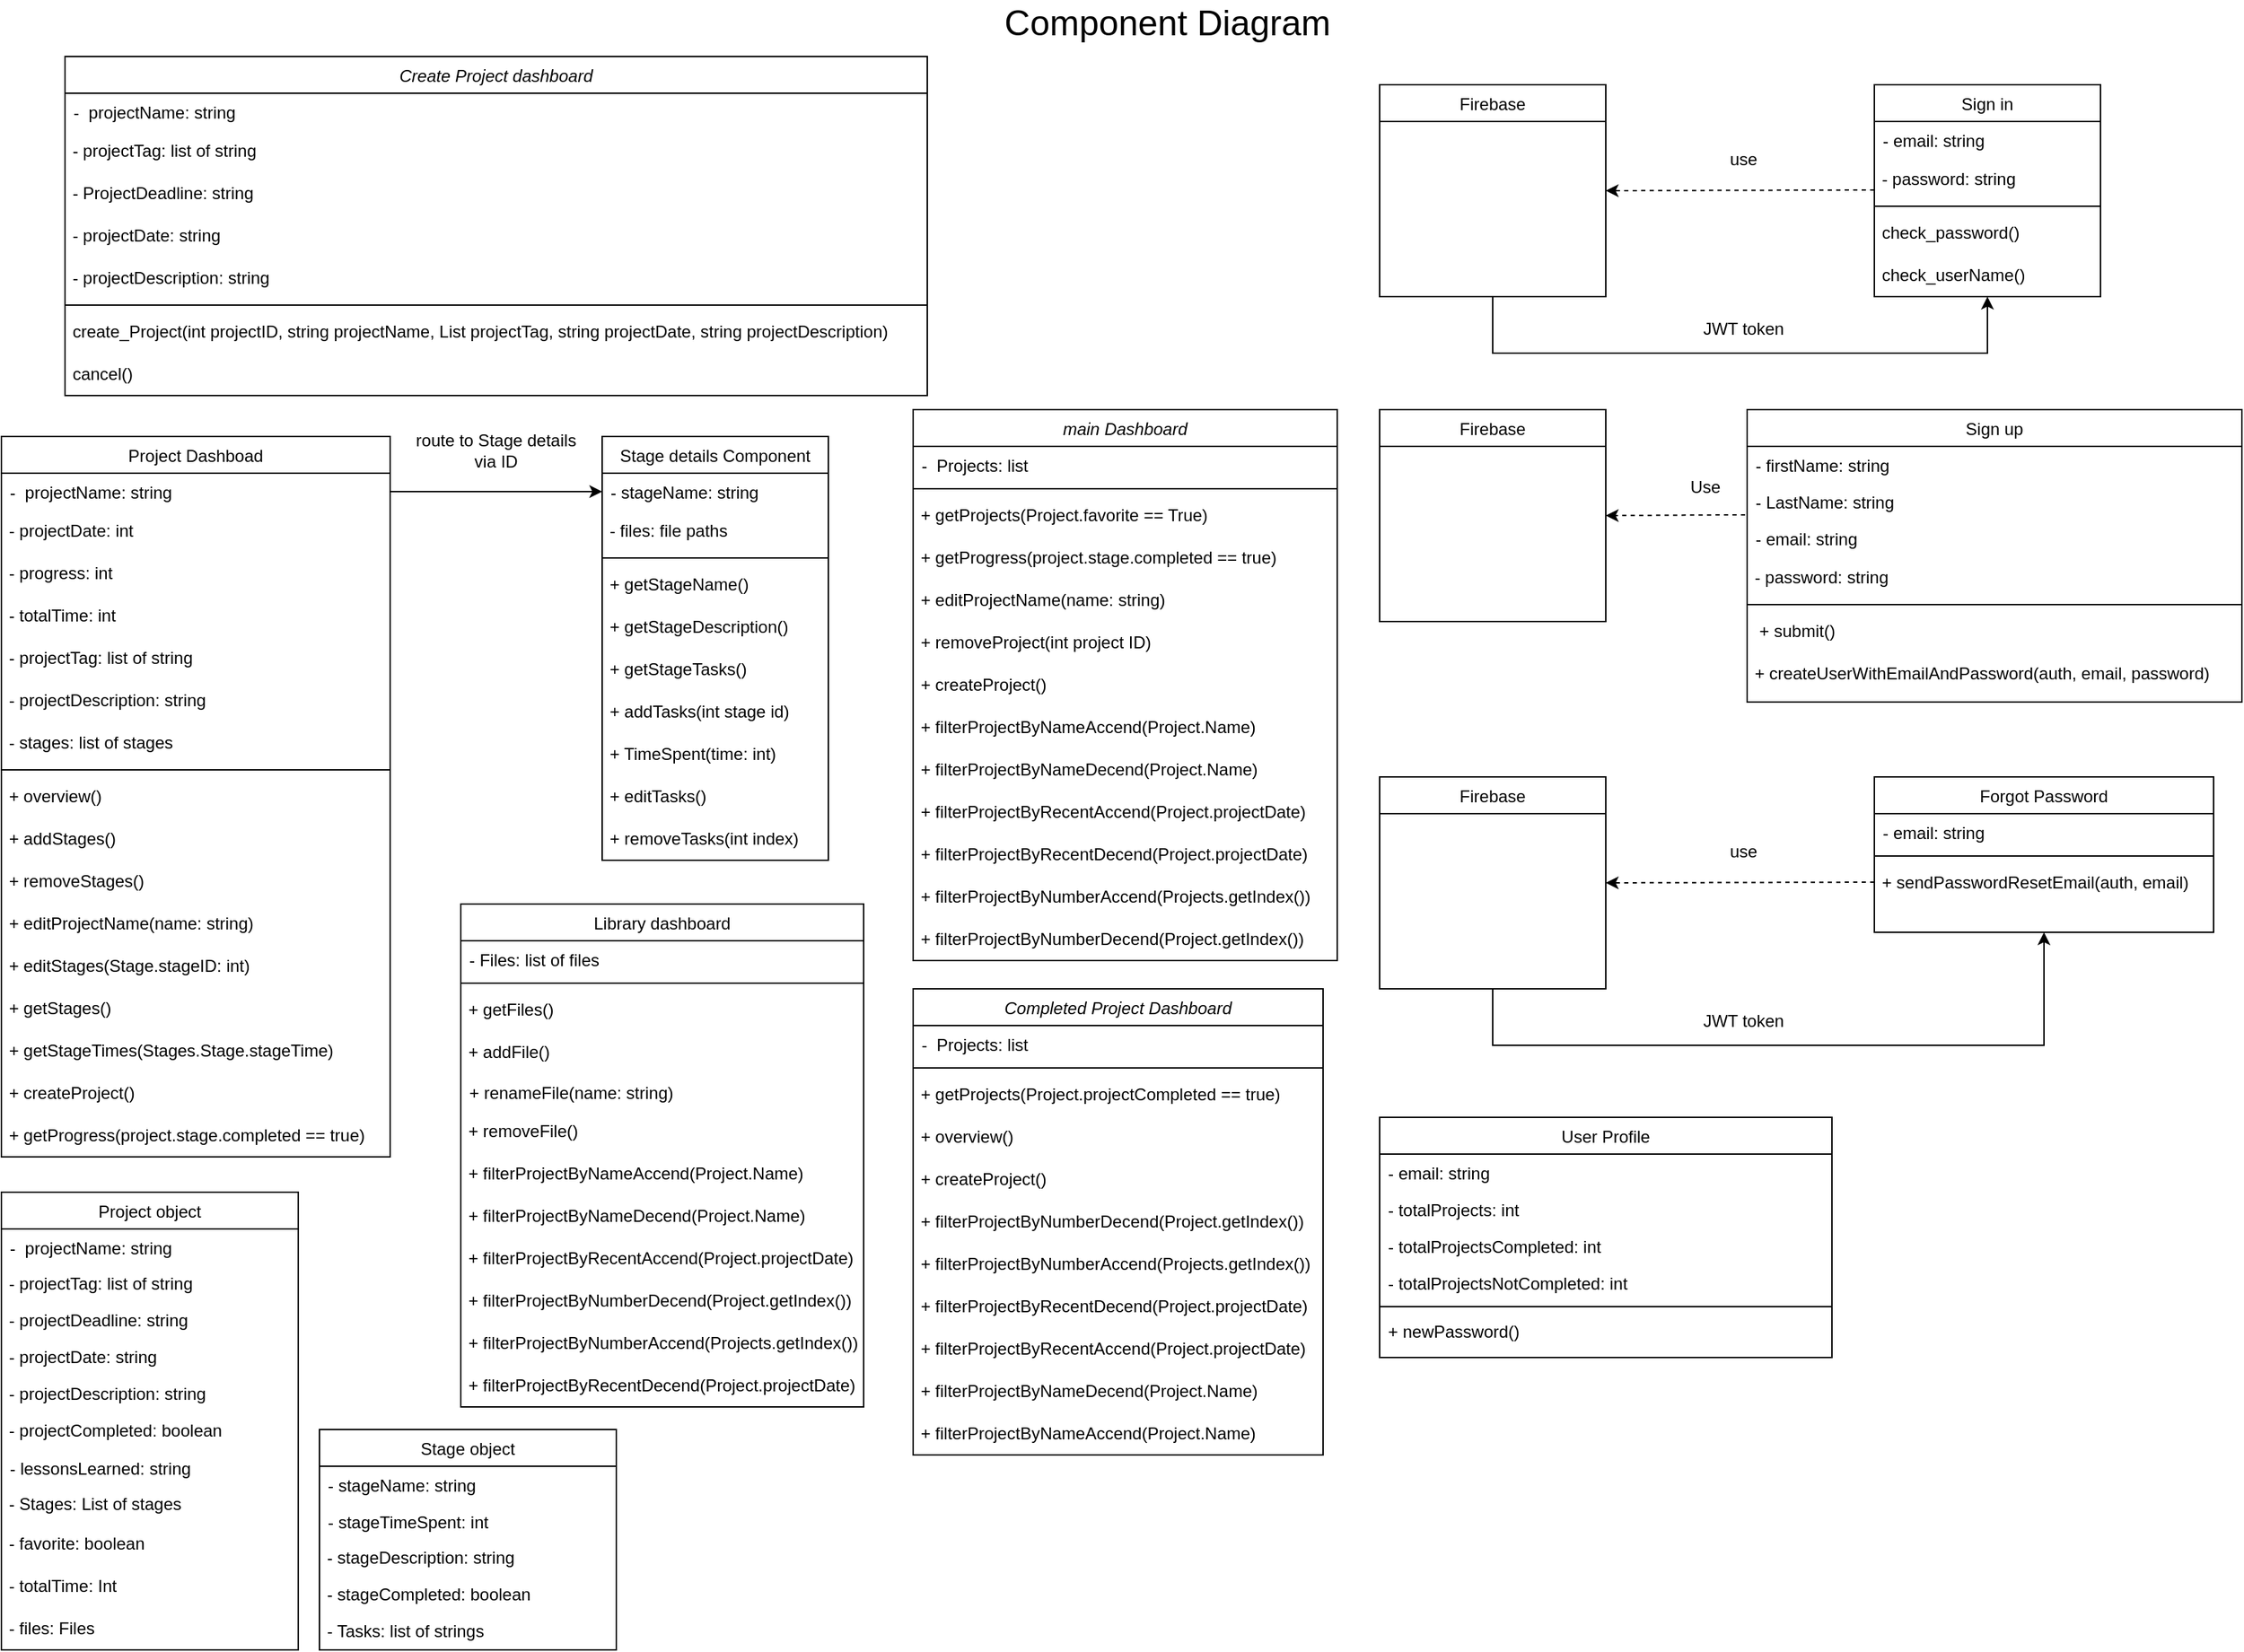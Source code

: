 <mxfile version="23.1.6" type="google">
  <diagram id="C5RBs43oDa-KdzZeNtuy" name="Page-1">
    <mxGraphModel grid="1" page="1" gridSize="10" guides="1" tooltips="1" connect="1" arrows="1" fold="1" pageScale="1" pageWidth="827" pageHeight="1169" math="0" shadow="0">
      <root>
        <mxCell id="WIyWlLk6GJQsqaUBKTNV-0" />
        <mxCell id="WIyWlLk6GJQsqaUBKTNV-1" parent="WIyWlLk6GJQsqaUBKTNV-0" />
        <mxCell id="zkfFHV4jXpPFQw0GAbJ--0" value="main Dashboard " style="swimlane;fontStyle=2;align=center;verticalAlign=top;childLayout=stackLayout;horizontal=1;startSize=26;horizontalStack=0;resizeParent=1;resizeLast=0;collapsible=1;marginBottom=0;rounded=0;shadow=0;strokeWidth=1;" vertex="1" parent="WIyWlLk6GJQsqaUBKTNV-1">
          <mxGeometry x="-1000" y="290" width="300" height="390" as="geometry">
            <mxRectangle x="230" y="140" width="160" height="26" as="alternateBounds" />
          </mxGeometry>
        </mxCell>
        <mxCell id="zkfFHV4jXpPFQw0GAbJ--3" value="-  Projects: list" style="text;align=left;verticalAlign=top;spacingLeft=4;spacingRight=4;overflow=hidden;rotatable=0;points=[[0,0.5],[1,0.5]];portConstraint=eastwest;rounded=0;shadow=0;html=0;" vertex="1" parent="zkfFHV4jXpPFQw0GAbJ--0">
          <mxGeometry y="26" width="300" height="26" as="geometry" />
        </mxCell>
        <mxCell id="zkfFHV4jXpPFQw0GAbJ--4" value="" style="line;html=1;strokeWidth=1;align=left;verticalAlign=middle;spacingTop=-1;spacingLeft=3;spacingRight=3;rotatable=0;labelPosition=right;points=[];portConstraint=eastwest;" vertex="1" parent="zkfFHV4jXpPFQw0GAbJ--0">
          <mxGeometry y="52" width="300" height="8" as="geometry" />
        </mxCell>
        <mxCell id="jSiAcVPpjRtL4z8NfgZH-14" value="&amp;nbsp;+ getProjects(Project.favorite == True)" style="text;html=1;align=left;verticalAlign=middle;whiteSpace=wrap;rounded=0;" vertex="1" parent="zkfFHV4jXpPFQw0GAbJ--0">
          <mxGeometry y="60" width="300" height="30" as="geometry" />
        </mxCell>
        <mxCell id="Yjc1tLg3oZJPtX-NK1be-9" value="&amp;nbsp;+ getProgress(project.stage.completed == true)" style="text;html=1;align=left;verticalAlign=middle;whiteSpace=wrap;rounded=0;" vertex="1" parent="zkfFHV4jXpPFQw0GAbJ--0">
          <mxGeometry y="90" width="300" height="30" as="geometry" />
        </mxCell>
        <mxCell id="Yjc1tLg3oZJPtX-NK1be-11" value="&amp;nbsp;+ editProjectName(name: string)" style="text;html=1;align=left;verticalAlign=middle;whiteSpace=wrap;rounded=0;" vertex="1" parent="zkfFHV4jXpPFQw0GAbJ--0">
          <mxGeometry y="120" width="300" height="30" as="geometry" />
        </mxCell>
        <mxCell id="9e0AxAzKwE3C_x6bAhKF-8" value="&amp;nbsp;+ removeProject(int project ID)" style="text;html=1;align=left;verticalAlign=middle;resizable=0;points=[];autosize=1;strokeColor=none;fillColor=none;" vertex="1" parent="zkfFHV4jXpPFQw0GAbJ--0">
          <mxGeometry y="150" width="300" height="30" as="geometry" />
        </mxCell>
        <mxCell id="9e0AxAzKwE3C_x6bAhKF-7" value="&amp;nbsp;+ createProject()" style="text;html=1;align=left;verticalAlign=middle;resizable=0;points=[];autosize=1;strokeColor=none;fillColor=none;" vertex="1" parent="zkfFHV4jXpPFQw0GAbJ--0">
          <mxGeometry y="180" width="300" height="30" as="geometry" />
        </mxCell>
        <mxCell id="Yjc1tLg3oZJPtX-NK1be-0" value="&amp;nbsp;+ filterProjectByNameAccend(Project.Name)" style="text;html=1;align=left;verticalAlign=middle;resizable=0;points=[];autosize=1;strokeColor=none;fillColor=none;" vertex="1" parent="zkfFHV4jXpPFQw0GAbJ--0">
          <mxGeometry y="210" width="300" height="30" as="geometry" />
        </mxCell>
        <mxCell id="Yjc1tLg3oZJPtX-NK1be-6" value="&amp;nbsp;+ filterProjectByNameDecend(Project.Name)" style="text;html=1;align=left;verticalAlign=middle;resizable=0;points=[];autosize=1;strokeColor=none;fillColor=none;" vertex="1" parent="zkfFHV4jXpPFQw0GAbJ--0">
          <mxGeometry y="240" width="300" height="30" as="geometry" />
        </mxCell>
        <mxCell id="Yjc1tLg3oZJPtX-NK1be-8" value="&amp;nbsp;+ filterProjectByRecentAccend(Project.projectDate)" style="text;html=1;align=left;verticalAlign=middle;resizable=0;points=[];autosize=1;strokeColor=none;fillColor=none;" vertex="1" parent="zkfFHV4jXpPFQw0GAbJ--0">
          <mxGeometry y="270" width="300" height="30" as="geometry" />
        </mxCell>
        <mxCell id="Yjc1tLg3oZJPtX-NK1be-1" value="&amp;nbsp;+ filterProjectByRecentDecend(Project.projectDate)" style="text;html=1;align=left;verticalAlign=middle;resizable=0;points=[];autosize=1;strokeColor=none;fillColor=none;" vertex="1" parent="zkfFHV4jXpPFQw0GAbJ--0">
          <mxGeometry y="300" width="300" height="30" as="geometry" />
        </mxCell>
        <mxCell id="Yjc1tLg3oZJPtX-NK1be-20" value="&amp;nbsp;+ filterProjectByNumberAccend(Projects.getIndex())" style="text;html=1;align=left;verticalAlign=middle;resizable=0;points=[];autosize=1;strokeColor=none;fillColor=none;" vertex="1" parent="zkfFHV4jXpPFQw0GAbJ--0">
          <mxGeometry y="330" width="300" height="30" as="geometry" />
        </mxCell>
        <mxCell id="Yjc1tLg3oZJPtX-NK1be-19" value="&amp;nbsp;+ filterProjectByNumberDecend(Project.getIndex())" style="text;html=1;align=left;verticalAlign=middle;resizable=0;points=[];autosize=1;strokeColor=none;fillColor=none;" vertex="1" parent="zkfFHV4jXpPFQw0GAbJ--0">
          <mxGeometry y="360" width="300" height="30" as="geometry" />
        </mxCell>
        <mxCell id="zkfFHV4jXpPFQw0GAbJ--13" value="Library dashboard" style="swimlane;fontStyle=0;align=center;verticalAlign=top;childLayout=stackLayout;horizontal=1;startSize=26;horizontalStack=0;resizeParent=1;resizeLast=0;collapsible=1;marginBottom=0;rounded=0;shadow=0;strokeWidth=1;" vertex="1" parent="WIyWlLk6GJQsqaUBKTNV-1">
          <mxGeometry x="-1320" y="640" width="285" height="356" as="geometry">
            <mxRectangle x="340" y="380" width="170" height="26" as="alternateBounds" />
          </mxGeometry>
        </mxCell>
        <mxCell id="zkfFHV4jXpPFQw0GAbJ--14" value="- Files: list of files" style="text;align=left;verticalAlign=top;spacingLeft=4;spacingRight=4;overflow=hidden;rotatable=0;points=[[0,0.5],[1,0.5]];portConstraint=eastwest;" vertex="1" parent="zkfFHV4jXpPFQw0GAbJ--13">
          <mxGeometry y="26" width="285" height="26" as="geometry" />
        </mxCell>
        <mxCell id="zkfFHV4jXpPFQw0GAbJ--15" value="" style="line;html=1;strokeWidth=1;align=left;verticalAlign=middle;spacingTop=-1;spacingLeft=3;spacingRight=3;rotatable=0;labelPosition=right;points=[];portConstraint=eastwest;" vertex="1" parent="zkfFHV4jXpPFQw0GAbJ--13">
          <mxGeometry y="52" width="285" height="8" as="geometry" />
        </mxCell>
        <mxCell id="9e0AxAzKwE3C_x6bAhKF-4" value="&amp;nbsp;+ getFiles()" style="text;html=1;align=left;verticalAlign=middle;resizable=0;points=[];autosize=1;strokeColor=none;fillColor=none;" vertex="1" parent="zkfFHV4jXpPFQw0GAbJ--13">
          <mxGeometry y="60" width="285" height="30" as="geometry" />
        </mxCell>
        <mxCell id="9e0AxAzKwE3C_x6bAhKF-5" value="&amp;nbsp;+ addFile()" style="text;html=1;align=left;verticalAlign=middle;resizable=0;points=[];autosize=1;strokeColor=none;fillColor=none;" vertex="1" parent="zkfFHV4jXpPFQw0GAbJ--13">
          <mxGeometry y="90" width="285" height="30" as="geometry" />
        </mxCell>
        <mxCell id="Yjc1tLg3oZJPtX-NK1be-57" value="+ renameFile(name: string) " style="text;align=left;verticalAlign=top;spacingLeft=4;spacingRight=4;overflow=hidden;rotatable=0;points=[[0,0.5],[1,0.5]];portConstraint=eastwest;" vertex="1" parent="zkfFHV4jXpPFQw0GAbJ--13">
          <mxGeometry y="120" width="285" height="26" as="geometry" />
        </mxCell>
        <mxCell id="9e0AxAzKwE3C_x6bAhKF-6" value="&amp;nbsp;+ removeFile()" style="text;html=1;align=left;verticalAlign=middle;resizable=0;points=[];autosize=1;strokeColor=none;fillColor=none;" vertex="1" parent="zkfFHV4jXpPFQw0GAbJ--13">
          <mxGeometry y="146" width="285" height="30" as="geometry" />
        </mxCell>
        <mxCell id="Yjc1tLg3oZJPtX-NK1be-27" value="&amp;nbsp;+ filterProjectByNameAccend(Project.Name)" style="text;html=1;align=left;verticalAlign=middle;resizable=0;points=[];autosize=1;strokeColor=none;fillColor=none;" vertex="1" parent="zkfFHV4jXpPFQw0GAbJ--13">
          <mxGeometry y="176" width="285" height="30" as="geometry" />
        </mxCell>
        <mxCell id="Yjc1tLg3oZJPtX-NK1be-28" value="&amp;nbsp;+ filterProjectByNameDecend(Project.Name)" style="text;html=1;align=left;verticalAlign=middle;resizable=0;points=[];autosize=1;strokeColor=none;fillColor=none;" vertex="1" parent="zkfFHV4jXpPFQw0GAbJ--13">
          <mxGeometry y="206" width="285" height="30" as="geometry" />
        </mxCell>
        <mxCell id="Yjc1tLg3oZJPtX-NK1be-29" value="&amp;nbsp;+ filterProjectByRecentAccend(Project.projectDate)" style="text;html=1;align=left;verticalAlign=middle;resizable=0;points=[];autosize=1;strokeColor=none;fillColor=none;" vertex="1" parent="zkfFHV4jXpPFQw0GAbJ--13">
          <mxGeometry y="236" width="285" height="30" as="geometry" />
        </mxCell>
        <mxCell id="Yjc1tLg3oZJPtX-NK1be-32" value="&amp;nbsp;+ filterProjectByNumberDecend(Project.getIndex())" style="text;html=1;align=left;verticalAlign=middle;resizable=0;points=[];autosize=1;strokeColor=none;fillColor=none;" vertex="1" parent="zkfFHV4jXpPFQw0GAbJ--13">
          <mxGeometry y="266" width="285" height="30" as="geometry" />
        </mxCell>
        <mxCell id="Yjc1tLg3oZJPtX-NK1be-31" value="&amp;nbsp;+ filterProjectByNumberAccend(Projects.getIndex())" style="text;html=1;align=left;verticalAlign=middle;resizable=0;points=[];autosize=1;strokeColor=none;fillColor=none;" vertex="1" parent="zkfFHV4jXpPFQw0GAbJ--13">
          <mxGeometry y="296" width="285" height="30" as="geometry" />
        </mxCell>
        <mxCell id="Yjc1tLg3oZJPtX-NK1be-30" value="&amp;nbsp;+ filterProjectByRecentDecend(Project.projectDate)" style="text;html=1;align=left;verticalAlign=middle;resizable=0;points=[];autosize=1;strokeColor=none;fillColor=none;" vertex="1" parent="zkfFHV4jXpPFQw0GAbJ--13">
          <mxGeometry y="326" width="285" height="30" as="geometry" />
        </mxCell>
        <mxCell id="zkfFHV4jXpPFQw0GAbJ--17" value="Project Dashboad" style="swimlane;fontStyle=0;align=center;verticalAlign=top;childLayout=stackLayout;horizontal=1;startSize=26;horizontalStack=0;resizeParent=1;resizeLast=0;collapsible=1;marginBottom=0;rounded=0;shadow=0;strokeWidth=1;" vertex="1" parent="WIyWlLk6GJQsqaUBKTNV-1">
          <mxGeometry x="-1645" y="309" width="275" height="510" as="geometry">
            <mxRectangle x="550" y="140" width="160" height="26" as="alternateBounds" />
          </mxGeometry>
        </mxCell>
        <mxCell id="Bea5tj7tOfxYovVr_kef-68" value="-  projectName: string" style="text;align=left;verticalAlign=top;spacingLeft=4;spacingRight=4;overflow=hidden;rotatable=0;points=[[0,0.5],[1,0.5]];portConstraint=eastwest;rounded=0;shadow=0;html=0;" vertex="1" parent="zkfFHV4jXpPFQw0GAbJ--17">
          <mxGeometry y="26" width="275" height="26" as="geometry" />
        </mxCell>
        <mxCell id="Yjc1tLg3oZJPtX-NK1be-14" value="&amp;nbsp;- projectDate: int" style="text;html=1;align=left;verticalAlign=middle;whiteSpace=wrap;rounded=0;" vertex="1" parent="zkfFHV4jXpPFQw0GAbJ--17">
          <mxGeometry y="52" width="275" height="30" as="geometry" />
        </mxCell>
        <mxCell id="Bea5tj7tOfxYovVr_kef-72" value="&lt;div align=&quot;left&quot;&gt;&amp;nbsp;- progress: int&lt;br&gt;&lt;/div&gt;" style="text;html=1;align=left;verticalAlign=middle;whiteSpace=wrap;rounded=0;" vertex="1" parent="zkfFHV4jXpPFQw0GAbJ--17">
          <mxGeometry y="82" width="275" height="30" as="geometry" />
        </mxCell>
        <mxCell id="Bea5tj7tOfxYovVr_kef-70" value="&lt;div align=&quot;left&quot;&gt;&amp;nbsp;- totalTime: int&lt;br&gt;&lt;/div&gt;" style="text;html=1;align=left;verticalAlign=middle;whiteSpace=wrap;rounded=0;" vertex="1" parent="zkfFHV4jXpPFQw0GAbJ--17">
          <mxGeometry y="112" width="275" height="30" as="geometry" />
        </mxCell>
        <mxCell id="Bea5tj7tOfxYovVr_kef-69" value="&amp;nbsp;- projectTag: list of string" style="text;html=1;align=left;verticalAlign=middle;whiteSpace=wrap;rounded=0;" vertex="1" parent="zkfFHV4jXpPFQw0GAbJ--17">
          <mxGeometry y="142" width="275" height="30" as="geometry" />
        </mxCell>
        <mxCell id="Bea5tj7tOfxYovVr_kef-71" value="&lt;div&gt;&amp;nbsp;- projectDescription: string&lt;/div&gt;" style="text;html=1;align=left;verticalAlign=middle;whiteSpace=wrap;rounded=0;" vertex="1" parent="zkfFHV4jXpPFQw0GAbJ--17">
          <mxGeometry y="172" width="275" height="30" as="geometry" />
        </mxCell>
        <mxCell id="-W35GkbN9gjxUFPN6gzj-0" value="&lt;div&gt;&amp;nbsp;- stages: list of stages&lt;br&gt;&lt;/div&gt;" style="text;html=1;align=left;verticalAlign=middle;whiteSpace=wrap;rounded=0;" vertex="1" parent="zkfFHV4jXpPFQw0GAbJ--17">
          <mxGeometry y="202" width="275" height="30" as="geometry" />
        </mxCell>
        <mxCell id="zkfFHV4jXpPFQw0GAbJ--23" value="" style="line;html=1;strokeWidth=1;align=left;verticalAlign=middle;spacingTop=-1;spacingLeft=3;spacingRight=3;rotatable=0;labelPosition=right;points=[];portConstraint=eastwest;" vertex="1" parent="zkfFHV4jXpPFQw0GAbJ--17">
          <mxGeometry y="232" width="275" height="8" as="geometry" />
        </mxCell>
        <mxCell id="Yjc1tLg3oZJPtX-NK1be-12" value="&amp;nbsp;+ overview()" style="text;html=1;align=left;verticalAlign=middle;whiteSpace=wrap;rounded=0;" vertex="1" parent="zkfFHV4jXpPFQw0GAbJ--17">
          <mxGeometry y="240" width="275" height="30" as="geometry" />
        </mxCell>
        <mxCell id="Bea5tj7tOfxYovVr_kef-80" value="&amp;nbsp;+ addStages()" style="text;html=1;align=left;verticalAlign=middle;resizable=0;points=[];autosize=1;strokeColor=none;fillColor=none;" vertex="1" parent="zkfFHV4jXpPFQw0GAbJ--17">
          <mxGeometry y="270" width="275" height="30" as="geometry" />
        </mxCell>
        <mxCell id="Bea5tj7tOfxYovVr_kef-81" value="&amp;nbsp;+ removeStages()" style="text;html=1;align=left;verticalAlign=middle;resizable=0;points=[];autosize=1;strokeColor=none;fillColor=none;" vertex="1" parent="zkfFHV4jXpPFQw0GAbJ--17">
          <mxGeometry y="300" width="275" height="30" as="geometry" />
        </mxCell>
        <mxCell id="Yjc1tLg3oZJPtX-NK1be-10" value="&amp;nbsp;+ editProjectName(name: string)" style="text;html=1;align=left;verticalAlign=middle;whiteSpace=wrap;rounded=0;" vertex="1" parent="zkfFHV4jXpPFQw0GAbJ--17">
          <mxGeometry y="330" width="275" height="30" as="geometry" />
        </mxCell>
        <mxCell id="Bea5tj7tOfxYovVr_kef-82" value="&amp;nbsp;+ editStages(Stage.stageID: int)" style="text;html=1;align=left;verticalAlign=middle;resizable=0;points=[];autosize=1;strokeColor=none;fillColor=none;" vertex="1" parent="zkfFHV4jXpPFQw0GAbJ--17">
          <mxGeometry y="360" width="275" height="30" as="geometry" />
        </mxCell>
        <mxCell id="22wnnSuayJuD72fRcdp5-8" value="&amp;nbsp;+ getStages()" style="text;html=1;align=left;verticalAlign=middle;resizable=0;points=[];autosize=1;strokeColor=none;fillColor=none;" vertex="1" parent="zkfFHV4jXpPFQw0GAbJ--17">
          <mxGeometry y="390" width="275" height="30" as="geometry" />
        </mxCell>
        <mxCell id="Yjc1tLg3oZJPtX-NK1be-16" value="&amp;nbsp;+ getStageTimes(Stages.Stage.stageTime)" style="text;html=1;align=left;verticalAlign=middle;resizable=0;points=[];autosize=1;strokeColor=none;fillColor=none;" vertex="1" parent="zkfFHV4jXpPFQw0GAbJ--17">
          <mxGeometry y="420" width="275" height="30" as="geometry" />
        </mxCell>
        <mxCell id="22wnnSuayJuD72fRcdp5-3" value="&amp;nbsp;+ createProject()" style="text;html=1;align=left;verticalAlign=middle;resizable=0;points=[];autosize=1;strokeColor=none;fillColor=none;" vertex="1" parent="zkfFHV4jXpPFQw0GAbJ--17">
          <mxGeometry y="450" width="275" height="30" as="geometry" />
        </mxCell>
        <mxCell id="cMX6_qT2rFW9DBirxhIZ-52" value="&amp;nbsp;+ getProgress(project.stage.completed == true)" style="text;html=1;align=left;verticalAlign=middle;whiteSpace=wrap;rounded=0;" vertex="1" parent="zkfFHV4jXpPFQw0GAbJ--17">
          <mxGeometry y="480" width="275" height="30" as="geometry" />
        </mxCell>
        <mxCell id="Bea5tj7tOfxYovVr_kef-6" value="Sign in" style="swimlane;fontStyle=0;align=center;verticalAlign=top;childLayout=stackLayout;horizontal=1;startSize=26;horizontalStack=0;resizeParent=1;resizeLast=0;collapsible=1;marginBottom=0;rounded=0;shadow=0;strokeWidth=1;" vertex="1" parent="WIyWlLk6GJQsqaUBKTNV-1">
          <mxGeometry x="-320" y="60" width="160" height="150" as="geometry">
            <mxRectangle x="340" y="380" width="170" height="26" as="alternateBounds" />
          </mxGeometry>
        </mxCell>
        <mxCell id="Bea5tj7tOfxYovVr_kef-7" value="- email: string" style="text;align=left;verticalAlign=top;spacingLeft=4;spacingRight=4;overflow=hidden;rotatable=0;points=[[0,0.5],[1,0.5]];portConstraint=eastwest;" vertex="1" parent="Bea5tj7tOfxYovVr_kef-6">
          <mxGeometry y="26" width="160" height="26" as="geometry" />
        </mxCell>
        <mxCell id="Bea5tj7tOfxYovVr_kef-13" value="&lt;div align=&quot;left&quot;&gt;&amp;nbsp;- password: string&lt;br&gt;&lt;/div&gt;" style="text;html=1;align=left;verticalAlign=middle;whiteSpace=wrap;rounded=0;" vertex="1" parent="Bea5tj7tOfxYovVr_kef-6">
          <mxGeometry y="52" width="160" height="30" as="geometry" />
        </mxCell>
        <mxCell id="Bea5tj7tOfxYovVr_kef-8" value="" style="line;html=1;strokeWidth=1;align=left;verticalAlign=middle;spacingTop=-1;spacingLeft=3;spacingRight=3;rotatable=0;labelPosition=right;points=[];portConstraint=eastwest;" vertex="1" parent="Bea5tj7tOfxYovVr_kef-6">
          <mxGeometry y="82" width="160" height="8" as="geometry" />
        </mxCell>
        <mxCell id="Bea5tj7tOfxYovVr_kef-9" value="&amp;nbsp;check_password()" style="text;html=1;align=left;verticalAlign=middle;resizable=0;points=[];autosize=1;strokeColor=none;fillColor=none;" vertex="1" parent="Bea5tj7tOfxYovVr_kef-6">
          <mxGeometry y="90" width="160" height="30" as="geometry" />
        </mxCell>
        <mxCell id="Bea5tj7tOfxYovVr_kef-10" value="&amp;nbsp;check_userName()" style="text;html=1;align=left;verticalAlign=middle;resizable=0;points=[];autosize=1;strokeColor=none;fillColor=none;" vertex="1" parent="Bea5tj7tOfxYovVr_kef-6">
          <mxGeometry y="120" width="160" height="30" as="geometry" />
        </mxCell>
        <mxCell id="Bea5tj7tOfxYovVr_kef-34" style="edgeStyle=orthogonalEdgeStyle;rounded=0;orthogonalLoop=1;jettySize=auto;html=1;exitX=0.5;exitY=1;exitDx=0;exitDy=0;entryX=0.5;entryY=1;entryDx=0;entryDy=0;entryPerimeter=0;" edge="1" parent="WIyWlLk6GJQsqaUBKTNV-1" source="Bea5tj7tOfxYovVr_kef-14" target="Bea5tj7tOfxYovVr_kef-10">
          <mxGeometry relative="1" as="geometry">
            <mxPoint x="-240" y="270" as="targetPoint" />
            <Array as="points">
              <mxPoint x="-590" y="250" />
              <mxPoint x="-240" y="250" />
            </Array>
          </mxGeometry>
        </mxCell>
        <mxCell id="Bea5tj7tOfxYovVr_kef-14" value="Firebase" style="swimlane;fontStyle=0;align=center;verticalAlign=top;childLayout=stackLayout;horizontal=1;startSize=26;horizontalStack=0;resizeParent=1;resizeLast=0;collapsible=1;marginBottom=0;rounded=0;shadow=0;strokeWidth=1;" vertex="1" parent="WIyWlLk6GJQsqaUBKTNV-1">
          <mxGeometry x="-670" y="60" width="160" height="150" as="geometry">
            <mxRectangle x="340" y="380" width="170" height="26" as="alternateBounds" />
          </mxGeometry>
        </mxCell>
        <mxCell id="Bea5tj7tOfxYovVr_kef-20" value="" style="endArrow=classic;html=1;rounded=0;entryX=1;entryY=0.5;entryDx=0;entryDy=0;exitX=0;exitY=0.75;exitDx=0;exitDy=0;dashed=1;" edge="1" parent="WIyWlLk6GJQsqaUBKTNV-1" source="Bea5tj7tOfxYovVr_kef-13" target="Bea5tj7tOfxYovVr_kef-14">
          <mxGeometry width="50" height="50" relative="1" as="geometry">
            <mxPoint x="-250" y="270" as="sourcePoint" />
            <mxPoint x="-200" y="220" as="targetPoint" />
          </mxGeometry>
        </mxCell>
        <mxCell id="Bea5tj7tOfxYovVr_kef-21" value="use" style="text;html=1;align=center;verticalAlign=middle;resizable=0;points=[];autosize=1;strokeColor=none;fillColor=none;" vertex="1" parent="WIyWlLk6GJQsqaUBKTNV-1">
          <mxGeometry x="-433.5" y="98" width="40" height="30" as="geometry" />
        </mxCell>
        <mxCell id="Bea5tj7tOfxYovVr_kef-22" value="Sign up" style="swimlane;fontStyle=0;align=center;verticalAlign=top;childLayout=stackLayout;horizontal=1;startSize=26;horizontalStack=0;resizeParent=1;resizeLast=0;collapsible=1;marginBottom=0;rounded=0;shadow=0;strokeWidth=1;" vertex="1" parent="WIyWlLk6GJQsqaUBKTNV-1">
          <mxGeometry x="-410" y="290" width="350" height="207" as="geometry">
            <mxRectangle x="340" y="380" width="170" height="26" as="alternateBounds" />
          </mxGeometry>
        </mxCell>
        <mxCell id="Bea5tj7tOfxYovVr_kef-31" value="- firstName: string" style="text;align=left;verticalAlign=top;spacingLeft=4;spacingRight=4;overflow=hidden;rotatable=0;points=[[0,0.5],[1,0.5]];portConstraint=eastwest;" vertex="1" parent="Bea5tj7tOfxYovVr_kef-22">
          <mxGeometry y="26" width="350" height="26" as="geometry" />
        </mxCell>
        <mxCell id="Bea5tj7tOfxYovVr_kef-32" value="- LastName: string" style="text;align=left;verticalAlign=top;spacingLeft=4;spacingRight=4;overflow=hidden;rotatable=0;points=[[0,0.5],[1,0.5]];portConstraint=eastwest;" vertex="1" parent="Bea5tj7tOfxYovVr_kef-22">
          <mxGeometry y="52" width="350" height="26" as="geometry" />
        </mxCell>
        <mxCell id="Bea5tj7tOfxYovVr_kef-23" value="- email: string" style="text;align=left;verticalAlign=top;spacingLeft=4;spacingRight=4;overflow=hidden;rotatable=0;points=[[0,0.5],[1,0.5]];portConstraint=eastwest;" vertex="1" parent="Bea5tj7tOfxYovVr_kef-22">
          <mxGeometry y="78" width="350" height="26" as="geometry" />
        </mxCell>
        <mxCell id="Bea5tj7tOfxYovVr_kef-24" value="&lt;div align=&quot;left&quot;&gt;&amp;nbsp;- password: string&lt;br&gt;&lt;/div&gt;" style="text;html=1;align=left;verticalAlign=middle;whiteSpace=wrap;rounded=0;" vertex="1" parent="Bea5tj7tOfxYovVr_kef-22">
          <mxGeometry y="104" width="350" height="30" as="geometry" />
        </mxCell>
        <mxCell id="Bea5tj7tOfxYovVr_kef-25" value="" style="line;html=1;strokeWidth=1;align=left;verticalAlign=middle;spacingTop=-1;spacingLeft=3;spacingRight=3;rotatable=0;labelPosition=right;points=[];portConstraint=eastwest;" vertex="1" parent="Bea5tj7tOfxYovVr_kef-22">
          <mxGeometry y="134" width="350" height="8" as="geometry" />
        </mxCell>
        <mxCell id="Bea5tj7tOfxYovVr_kef-26" value="&amp;nbsp; + submit()" style="text;html=1;align=left;verticalAlign=middle;resizable=0;points=[];autosize=1;strokeColor=none;fillColor=none;" vertex="1" parent="Bea5tj7tOfxYovVr_kef-22">
          <mxGeometry y="142" width="350" height="30" as="geometry" />
        </mxCell>
        <mxCell id="Bea5tj7tOfxYovVr_kef-36" value="&amp;nbsp;+ createUserWithEmailAndPassword(auth, email, password)" style="text;html=1;align=left;verticalAlign=middle;resizable=0;points=[];autosize=1;strokeColor=none;fillColor=none;" vertex="1" parent="Bea5tj7tOfxYovVr_kef-22">
          <mxGeometry y="172" width="350" height="30" as="geometry" />
        </mxCell>
        <mxCell id="Bea5tj7tOfxYovVr_kef-28" value="Firebase" style="swimlane;fontStyle=0;align=center;verticalAlign=top;childLayout=stackLayout;horizontal=1;startSize=26;horizontalStack=0;resizeParent=1;resizeLast=0;collapsible=1;marginBottom=0;rounded=0;shadow=0;strokeWidth=1;" vertex="1" parent="WIyWlLk6GJQsqaUBKTNV-1">
          <mxGeometry x="-670" y="290" width="160" height="150" as="geometry">
            <mxRectangle x="340" y="380" width="170" height="26" as="alternateBounds" />
          </mxGeometry>
        </mxCell>
        <mxCell id="Bea5tj7tOfxYovVr_kef-29" value="" style="endArrow=classic;html=1;rounded=0;entryX=1;entryY=0.5;entryDx=0;entryDy=0;exitX=-0.004;exitY=0.863;exitDx=0;exitDy=0;dashed=1;exitPerimeter=0;" edge="1" parent="WIyWlLk6GJQsqaUBKTNV-1" source="Bea5tj7tOfxYovVr_kef-32" target="Bea5tj7tOfxYovVr_kef-28">
          <mxGeometry width="50" height="50" relative="1" as="geometry">
            <mxPoint x="-250" y="500" as="sourcePoint" />
            <mxPoint x="-200" y="450" as="targetPoint" />
          </mxGeometry>
        </mxCell>
        <mxCell id="Bea5tj7tOfxYovVr_kef-30" value="Use" style="text;html=1;align=center;verticalAlign=middle;resizable=0;points=[];autosize=1;strokeColor=none;fillColor=none;" vertex="1" parent="WIyWlLk6GJQsqaUBKTNV-1">
          <mxGeometry x="-460" y="330" width="40" height="30" as="geometry" />
        </mxCell>
        <mxCell id="Bea5tj7tOfxYovVr_kef-35" value="JWT token" style="text;html=1;align=center;verticalAlign=middle;resizable=0;points=[];autosize=1;strokeColor=none;fillColor=none;" vertex="1" parent="WIyWlLk6GJQsqaUBKTNV-1">
          <mxGeometry x="-453" y="218" width="80" height="30" as="geometry" />
        </mxCell>
        <mxCell id="Bea5tj7tOfxYovVr_kef-37" value="Forgot Password" style="swimlane;fontStyle=0;align=center;verticalAlign=top;childLayout=stackLayout;horizontal=1;startSize=26;horizontalStack=0;resizeParent=1;resizeLast=0;collapsible=1;marginBottom=0;rounded=0;shadow=0;strokeWidth=1;" vertex="1" parent="WIyWlLk6GJQsqaUBKTNV-1">
          <mxGeometry x="-320" y="550" width="240" height="110" as="geometry">
            <mxRectangle x="340" y="380" width="170" height="26" as="alternateBounds" />
          </mxGeometry>
        </mxCell>
        <mxCell id="Bea5tj7tOfxYovVr_kef-38" value="- email: string" style="text;align=left;verticalAlign=top;spacingLeft=4;spacingRight=4;overflow=hidden;rotatable=0;points=[[0,0.5],[1,0.5]];portConstraint=eastwest;" vertex="1" parent="Bea5tj7tOfxYovVr_kef-37">
          <mxGeometry y="26" width="240" height="26" as="geometry" />
        </mxCell>
        <mxCell id="Bea5tj7tOfxYovVr_kef-40" value="" style="line;html=1;strokeWidth=1;align=left;verticalAlign=middle;spacingTop=-1;spacingLeft=3;spacingRight=3;rotatable=0;labelPosition=right;points=[];portConstraint=eastwest;" vertex="1" parent="Bea5tj7tOfxYovVr_kef-37">
          <mxGeometry y="52" width="240" height="8" as="geometry" />
        </mxCell>
        <mxCell id="Bea5tj7tOfxYovVr_kef-41" value="&amp;nbsp;+ sendPasswordResetEmail(auth, email)" style="text;html=1;align=left;verticalAlign=middle;resizable=0;points=[];autosize=1;strokeColor=none;fillColor=none;" vertex="1" parent="Bea5tj7tOfxYovVr_kef-37">
          <mxGeometry y="60" width="240" height="30" as="geometry" />
        </mxCell>
        <mxCell id="Bea5tj7tOfxYovVr_kef-43" style="edgeStyle=orthogonalEdgeStyle;rounded=0;orthogonalLoop=1;jettySize=auto;html=1;exitX=0.5;exitY=1;exitDx=0;exitDy=0;entryX=0.5;entryY=1;entryDx=0;entryDy=0;" edge="1" parent="WIyWlLk6GJQsqaUBKTNV-1" source="Bea5tj7tOfxYovVr_kef-44" target="Bea5tj7tOfxYovVr_kef-37">
          <mxGeometry relative="1" as="geometry">
            <mxPoint x="-240" y="710" as="targetPoint" />
            <Array as="points">
              <mxPoint x="-590" y="740" />
              <mxPoint x="-200" y="740" />
            </Array>
          </mxGeometry>
        </mxCell>
        <mxCell id="Bea5tj7tOfxYovVr_kef-44" value="Firebase" style="swimlane;fontStyle=0;align=center;verticalAlign=top;childLayout=stackLayout;horizontal=1;startSize=26;horizontalStack=0;resizeParent=1;resizeLast=0;collapsible=1;marginBottom=0;rounded=0;shadow=0;strokeWidth=1;" vertex="1" parent="WIyWlLk6GJQsqaUBKTNV-1">
          <mxGeometry x="-670" y="550" width="160" height="150" as="geometry">
            <mxRectangle x="340" y="380" width="170" height="26" as="alternateBounds" />
          </mxGeometry>
        </mxCell>
        <mxCell id="Bea5tj7tOfxYovVr_kef-46" value="" style="endArrow=classic;html=1;rounded=0;entryX=1;entryY=0.5;entryDx=0;entryDy=0;exitX=0;exitY=0.75;exitDx=0;exitDy=0;dashed=1;" edge="1" parent="WIyWlLk6GJQsqaUBKTNV-1" target="Bea5tj7tOfxYovVr_kef-44">
          <mxGeometry width="50" height="50" relative="1" as="geometry">
            <mxPoint x="-320.0" y="624.5" as="sourcePoint" />
            <mxPoint x="-200" y="710" as="targetPoint" />
          </mxGeometry>
        </mxCell>
        <mxCell id="Bea5tj7tOfxYovVr_kef-47" value="use" style="text;html=1;align=center;verticalAlign=middle;resizable=0;points=[];autosize=1;strokeColor=none;fillColor=none;" vertex="1" parent="WIyWlLk6GJQsqaUBKTNV-1">
          <mxGeometry x="-433.5" y="588" width="40" height="30" as="geometry" />
        </mxCell>
        <mxCell id="Bea5tj7tOfxYovVr_kef-48" value="JWT token" style="text;html=1;align=center;verticalAlign=middle;resizable=0;points=[];autosize=1;strokeColor=none;fillColor=none;" vertex="1" parent="WIyWlLk6GJQsqaUBKTNV-1">
          <mxGeometry x="-453" y="708" width="80" height="30" as="geometry" />
        </mxCell>
        <mxCell id="Bea5tj7tOfxYovVr_kef-50" value="Create Project dashboard" style="swimlane;fontStyle=2;align=center;verticalAlign=top;childLayout=stackLayout;horizontal=1;startSize=26;horizontalStack=0;resizeParent=1;resizeLast=0;collapsible=1;marginBottom=0;rounded=0;shadow=0;strokeWidth=1;" vertex="1" parent="WIyWlLk6GJQsqaUBKTNV-1">
          <mxGeometry x="-1600" y="40" width="610" height="240" as="geometry">
            <mxRectangle x="230" y="140" width="160" height="26" as="alternateBounds" />
          </mxGeometry>
        </mxCell>
        <mxCell id="Bea5tj7tOfxYovVr_kef-51" value="-  projectName: string" style="text;align=left;verticalAlign=top;spacingLeft=4;spacingRight=4;overflow=hidden;rotatable=0;points=[[0,0.5],[1,0.5]];portConstraint=eastwest;rounded=0;shadow=0;html=0;" vertex="1" parent="Bea5tj7tOfxYovVr_kef-50">
          <mxGeometry y="26" width="610" height="26" as="geometry" />
        </mxCell>
        <mxCell id="Bea5tj7tOfxYovVr_kef-57" value="&amp;nbsp;- projectTag: list of string" style="text;html=1;align=left;verticalAlign=middle;whiteSpace=wrap;rounded=0;" vertex="1" parent="Bea5tj7tOfxYovVr_kef-50">
          <mxGeometry y="52" width="610" height="30" as="geometry" />
        </mxCell>
        <mxCell id="Bea5tj7tOfxYovVr_kef-58" value="&lt;div align=&quot;left&quot;&gt;&amp;nbsp;- ProjectDeadline: string&lt;br&gt;&lt;/div&gt;" style="text;html=1;align=left;verticalAlign=middle;whiteSpace=wrap;rounded=0;" vertex="1" parent="Bea5tj7tOfxYovVr_kef-50">
          <mxGeometry y="82" width="610" height="30" as="geometry" />
        </mxCell>
        <mxCell id="Bea5tj7tOfxYovVr_kef-56" value="&lt;div&gt;&amp;nbsp;- projectDate: string&lt;/div&gt;" style="text;html=1;align=left;verticalAlign=middle;whiteSpace=wrap;rounded=0;" vertex="1" parent="Bea5tj7tOfxYovVr_kef-50">
          <mxGeometry y="112" width="610" height="30" as="geometry" />
        </mxCell>
        <mxCell id="Bea5tj7tOfxYovVr_kef-60" value="&lt;div align=&quot;left&quot;&gt;&amp;nbsp;- projectDescription: string&lt;br&gt;&lt;/div&gt;" style="text;html=1;align=left;verticalAlign=middle;whiteSpace=wrap;rounded=0;" vertex="1" parent="Bea5tj7tOfxYovVr_kef-50">
          <mxGeometry y="142" width="610" height="30" as="geometry" />
        </mxCell>
        <mxCell id="Bea5tj7tOfxYovVr_kef-52" value="" style="line;html=1;strokeWidth=1;align=left;verticalAlign=middle;spacingTop=-1;spacingLeft=3;spacingRight=3;rotatable=0;labelPosition=right;points=[];portConstraint=eastwest;" vertex="1" parent="Bea5tj7tOfxYovVr_kef-50">
          <mxGeometry y="172" width="610" height="8" as="geometry" />
        </mxCell>
        <mxCell id="Bea5tj7tOfxYovVr_kef-55" value="&lt;div align=&quot;left&quot;&gt;&amp;nbsp;create_Project(int projectID, string projectName, List projectTag, string projectDate, string projectDescription)&lt;/div&gt;" style="text;html=1;align=left;verticalAlign=middle;resizable=0;points=[];autosize=1;strokeColor=none;fillColor=none;" vertex="1" parent="Bea5tj7tOfxYovVr_kef-50">
          <mxGeometry y="180" width="610" height="30" as="geometry" />
        </mxCell>
        <mxCell id="Bea5tj7tOfxYovVr_kef-64" value="&amp;nbsp;cancel()" style="text;html=1;align=left;verticalAlign=middle;resizable=0;points=[];autosize=1;strokeColor=none;fillColor=none;" vertex="1" parent="Bea5tj7tOfxYovVr_kef-50">
          <mxGeometry y="210" width="610" height="30" as="geometry" />
        </mxCell>
        <mxCell id="Bea5tj7tOfxYovVr_kef-86" value="Completed Project Dashboard" style="swimlane;fontStyle=2;align=center;verticalAlign=top;childLayout=stackLayout;horizontal=1;startSize=26;horizontalStack=0;resizeParent=1;resizeLast=0;collapsible=1;marginBottom=0;rounded=0;shadow=0;strokeWidth=1;" vertex="1" parent="WIyWlLk6GJQsqaUBKTNV-1">
          <mxGeometry x="-1000" y="700" width="290" height="330" as="geometry">
            <mxRectangle x="230" y="140" width="160" height="26" as="alternateBounds" />
          </mxGeometry>
        </mxCell>
        <mxCell id="Bea5tj7tOfxYovVr_kef-87" value="-  Projects: list" style="text;align=left;verticalAlign=top;spacingLeft=4;spacingRight=4;overflow=hidden;rotatable=0;points=[[0,0.5],[1,0.5]];portConstraint=eastwest;rounded=0;shadow=0;html=0;" vertex="1" parent="Bea5tj7tOfxYovVr_kef-86">
          <mxGeometry y="26" width="290" height="26" as="geometry" />
        </mxCell>
        <mxCell id="Bea5tj7tOfxYovVr_kef-88" value="" style="line;html=1;strokeWidth=1;align=left;verticalAlign=middle;spacingTop=-1;spacingLeft=3;spacingRight=3;rotatable=0;labelPosition=right;points=[];portConstraint=eastwest;" vertex="1" parent="Bea5tj7tOfxYovVr_kef-86">
          <mxGeometry y="52" width="290" height="8" as="geometry" />
        </mxCell>
        <mxCell id="cMX6_qT2rFW9DBirxhIZ-17" value="&amp;nbsp;+ getProjects(Project.projectCompleted == true)" style="text;html=1;align=left;verticalAlign=middle;whiteSpace=wrap;rounded=0;" vertex="1" parent="Bea5tj7tOfxYovVr_kef-86">
          <mxGeometry y="60" width="290" height="30" as="geometry" />
        </mxCell>
        <mxCell id="Yjc1tLg3oZJPtX-NK1be-39" value="&amp;nbsp;+ overview()" style="text;html=1;align=left;verticalAlign=middle;whiteSpace=wrap;rounded=0;" vertex="1" parent="Bea5tj7tOfxYovVr_kef-86">
          <mxGeometry y="90" width="290" height="30" as="geometry" />
        </mxCell>
        <mxCell id="cMX6_qT2rFW9DBirxhIZ-18" value="&amp;nbsp;+ createProject()" style="text;html=1;align=left;verticalAlign=middle;resizable=0;points=[];autosize=1;strokeColor=none;fillColor=none;" vertex="1" parent="Bea5tj7tOfxYovVr_kef-86">
          <mxGeometry y="120" width="290" height="30" as="geometry" />
        </mxCell>
        <mxCell id="Yjc1tLg3oZJPtX-NK1be-38" value="&amp;nbsp;+ filterProjectByNumberDecend(Project.getIndex())" style="text;html=1;align=left;verticalAlign=middle;resizable=0;points=[];autosize=1;strokeColor=none;fillColor=none;" vertex="1" parent="Bea5tj7tOfxYovVr_kef-86">
          <mxGeometry y="150" width="290" height="30" as="geometry" />
        </mxCell>
        <mxCell id="Yjc1tLg3oZJPtX-NK1be-37" value="&amp;nbsp;+ filterProjectByNumberAccend(Projects.getIndex())" style="text;html=1;align=left;verticalAlign=middle;resizable=0;points=[];autosize=1;strokeColor=none;fillColor=none;" vertex="1" parent="Bea5tj7tOfxYovVr_kef-86">
          <mxGeometry y="180" width="290" height="30" as="geometry" />
        </mxCell>
        <mxCell id="Yjc1tLg3oZJPtX-NK1be-36" value="&amp;nbsp;+ filterProjectByRecentDecend(Project.projectDate)" style="text;html=1;align=left;verticalAlign=middle;resizable=0;points=[];autosize=1;strokeColor=none;fillColor=none;" vertex="1" parent="Bea5tj7tOfxYovVr_kef-86">
          <mxGeometry y="210" width="290" height="30" as="geometry" />
        </mxCell>
        <mxCell id="Yjc1tLg3oZJPtX-NK1be-35" value="&amp;nbsp;+ filterProjectByRecentAccend(Project.projectDate)" style="text;html=1;align=left;verticalAlign=middle;resizable=0;points=[];autosize=1;strokeColor=none;fillColor=none;" vertex="1" parent="Bea5tj7tOfxYovVr_kef-86">
          <mxGeometry y="240" width="290" height="30" as="geometry" />
        </mxCell>
        <mxCell id="Yjc1tLg3oZJPtX-NK1be-34" value="&amp;nbsp;+ filterProjectByNameDecend(Project.Name)" style="text;html=1;align=left;verticalAlign=middle;resizable=0;points=[];autosize=1;strokeColor=none;fillColor=none;" vertex="1" parent="Bea5tj7tOfxYovVr_kef-86">
          <mxGeometry y="270" width="290" height="30" as="geometry" />
        </mxCell>
        <mxCell id="Yjc1tLg3oZJPtX-NK1be-33" value="&amp;nbsp;+ filterProjectByNameAccend(Project.Name)" style="text;html=1;align=left;verticalAlign=middle;resizable=0;points=[];autosize=1;strokeColor=none;fillColor=none;" vertex="1" parent="Bea5tj7tOfxYovVr_kef-86">
          <mxGeometry y="300" width="290" height="30" as="geometry" />
        </mxCell>
        <mxCell id="22wnnSuayJuD72fRcdp5-0" value="&lt;font style=&quot;font-size: 25px;&quot;&gt;Component Diagram&lt;br&gt;&lt;/font&gt;" style="text;html=1;align=center;verticalAlign=middle;whiteSpace=wrap;rounded=0;" vertex="1" parent="WIyWlLk6GJQsqaUBKTNV-1">
          <mxGeometry x="-960" width="280" height="30" as="geometry" />
        </mxCell>
        <mxCell id="cMX6_qT2rFW9DBirxhIZ-0" value="Stage details Component" style="swimlane;fontStyle=0;align=center;verticalAlign=top;childLayout=stackLayout;horizontal=1;startSize=26;horizontalStack=0;resizeParent=1;resizeLast=0;collapsible=1;marginBottom=0;rounded=0;shadow=0;strokeWidth=1;" vertex="1" parent="WIyWlLk6GJQsqaUBKTNV-1">
          <mxGeometry x="-1220" y="309" width="160" height="300" as="geometry">
            <mxRectangle x="340" y="380" width="170" height="26" as="alternateBounds" />
          </mxGeometry>
        </mxCell>
        <mxCell id="cMX6_qT2rFW9DBirxhIZ-6" value="- stageName: string" style="text;align=left;verticalAlign=top;spacingLeft=4;spacingRight=4;overflow=hidden;rotatable=0;points=[[0,0.5],[1,0.5]];portConstraint=eastwest;" vertex="1" parent="cMX6_qT2rFW9DBirxhIZ-0">
          <mxGeometry y="26" width="160" height="26" as="geometry" />
        </mxCell>
        <mxCell id="cMX6_qT2rFW9DBirxhIZ-25" value="&amp;nbsp;- files: file paths" style="text;html=1;align=left;verticalAlign=middle;resizable=0;points=[];autosize=1;strokeColor=none;fillColor=none;" vertex="1" parent="cMX6_qT2rFW9DBirxhIZ-0">
          <mxGeometry y="52" width="160" height="30" as="geometry" />
        </mxCell>
        <mxCell id="cMX6_qT2rFW9DBirxhIZ-2" value="" style="line;html=1;strokeWidth=1;align=left;verticalAlign=middle;spacingTop=-1;spacingLeft=3;spacingRight=3;rotatable=0;labelPosition=right;points=[];portConstraint=eastwest;" vertex="1" parent="cMX6_qT2rFW9DBirxhIZ-0">
          <mxGeometry y="82" width="160" height="8" as="geometry" />
        </mxCell>
        <mxCell id="-W35GkbN9gjxUFPN6gzj-2" value="&lt;div&gt;&amp;nbsp;+ getStageName()&lt;br&gt;&lt;/div&gt;" style="text;html=1;align=left;verticalAlign=middle;whiteSpace=wrap;rounded=0;" vertex="1" parent="cMX6_qT2rFW9DBirxhIZ-0">
          <mxGeometry y="90" width="160" height="30" as="geometry" />
        </mxCell>
        <mxCell id="-W35GkbN9gjxUFPN6gzj-3" value="&lt;div&gt;&amp;nbsp;+ getStageDescription()&lt;br&gt;&lt;/div&gt;" style="text;html=1;align=left;verticalAlign=middle;whiteSpace=wrap;rounded=0;" vertex="1" parent="cMX6_qT2rFW9DBirxhIZ-0">
          <mxGeometry y="120" width="160" height="30" as="geometry" />
        </mxCell>
        <mxCell id="-W35GkbN9gjxUFPN6gzj-4" value="&lt;div&gt;&amp;nbsp;+ getStageTasks()&lt;br&gt;&lt;/div&gt;" style="text;html=1;align=left;verticalAlign=middle;whiteSpace=wrap;rounded=0;" vertex="1" parent="cMX6_qT2rFW9DBirxhIZ-0">
          <mxGeometry y="150" width="160" height="30" as="geometry" />
        </mxCell>
        <mxCell id="Bea5tj7tOfxYovVr_kef-83" value="&amp;nbsp;+ addTasks(int stage id)" style="text;html=1;align=left;verticalAlign=middle;resizable=0;points=[];autosize=1;strokeColor=none;fillColor=none;" vertex="1" parent="cMX6_qT2rFW9DBirxhIZ-0">
          <mxGeometry y="180" width="160" height="30" as="geometry" />
        </mxCell>
        <mxCell id="Yjc1tLg3oZJPtX-NK1be-15" value="&amp;nbsp;+ TimeSpent(time: int)" style="text;html=1;align=left;verticalAlign=middle;whiteSpace=wrap;rounded=0;" vertex="1" parent="cMX6_qT2rFW9DBirxhIZ-0">
          <mxGeometry y="210" width="160" height="30" as="geometry" />
        </mxCell>
        <mxCell id="Bea5tj7tOfxYovVr_kef-85" value="&lt;div align=&quot;left&quot;&gt;&amp;nbsp;+ editTasks()&lt;/div&gt;" style="text;html=1;align=left;verticalAlign=middle;resizable=0;points=[];autosize=1;strokeColor=none;fillColor=none;" vertex="1" parent="cMX6_qT2rFW9DBirxhIZ-0">
          <mxGeometry y="240" width="160" height="30" as="geometry" />
        </mxCell>
        <mxCell id="Bea5tj7tOfxYovVr_kef-84" value="&lt;div align=&quot;left&quot;&gt;&amp;nbsp;+ removeTasks(int index)&lt;/div&gt;" style="text;html=1;align=left;verticalAlign=middle;resizable=0;points=[];autosize=1;strokeColor=none;fillColor=none;" vertex="1" parent="cMX6_qT2rFW9DBirxhIZ-0">
          <mxGeometry y="270" width="160" height="30" as="geometry" />
        </mxCell>
        <mxCell id="cMX6_qT2rFW9DBirxhIZ-7" value="" style="endArrow=classic;html=1;rounded=0;exitX=1;exitY=0.5;exitDx=0;exitDy=0;entryX=0;entryY=0.5;entryDx=0;entryDy=0;" edge="1" parent="WIyWlLk6GJQsqaUBKTNV-1" source="Bea5tj7tOfxYovVr_kef-68" target="cMX6_qT2rFW9DBirxhIZ-6">
          <mxGeometry width="50" height="50" relative="1" as="geometry">
            <mxPoint x="-1360" y="510" as="sourcePoint" />
            <mxPoint x="-1260" y="348" as="targetPoint" />
          </mxGeometry>
        </mxCell>
        <mxCell id="cMX6_qT2rFW9DBirxhIZ-24" value="route to Stage details via ID" style="text;html=1;align=center;verticalAlign=middle;whiteSpace=wrap;rounded=0;" vertex="1" parent="WIyWlLk6GJQsqaUBKTNV-1">
          <mxGeometry x="-1355" y="300" width="120" height="38.5" as="geometry" />
        </mxCell>
        <mxCell id="cMX6_qT2rFW9DBirxhIZ-28" value="Project object" style="swimlane;fontStyle=0;align=center;verticalAlign=top;childLayout=stackLayout;horizontal=1;startSize=26;horizontalStack=0;resizeParent=1;resizeLast=0;collapsible=1;marginBottom=0;rounded=0;shadow=0;strokeWidth=1;" vertex="1" parent="WIyWlLk6GJQsqaUBKTNV-1">
          <mxGeometry x="-1645" y="844" width="210" height="324" as="geometry">
            <mxRectangle x="340" y="380" width="170" height="26" as="alternateBounds" />
          </mxGeometry>
        </mxCell>
        <mxCell id="cMX6_qT2rFW9DBirxhIZ-34" value="-  projectName: string" style="text;align=left;verticalAlign=top;spacingLeft=4;spacingRight=4;overflow=hidden;rotatable=0;points=[[0,0.5],[1,0.5]];portConstraint=eastwest;rounded=0;shadow=0;html=0;" vertex="1" parent="cMX6_qT2rFW9DBirxhIZ-28">
          <mxGeometry y="26" width="210" height="26" as="geometry" />
        </mxCell>
        <mxCell id="cMX6_qT2rFW9DBirxhIZ-35" value="&amp;nbsp;- projectTag: list of string" style="text;html=1;align=left;verticalAlign=middle;whiteSpace=wrap;rounded=0;" vertex="1" parent="cMX6_qT2rFW9DBirxhIZ-28">
          <mxGeometry y="52" width="210" height="26" as="geometry" />
        </mxCell>
        <mxCell id="cMX6_qT2rFW9DBirxhIZ-36" value="&lt;div align=&quot;left&quot;&gt;&amp;nbsp;- projectDeadline: string&lt;br&gt;&lt;/div&gt;" style="text;html=1;align=left;verticalAlign=middle;whiteSpace=wrap;rounded=0;" vertex="1" parent="cMX6_qT2rFW9DBirxhIZ-28">
          <mxGeometry y="78" width="210" height="26" as="geometry" />
        </mxCell>
        <mxCell id="cMX6_qT2rFW9DBirxhIZ-37" value="&lt;div&gt;&amp;nbsp;- projectDate: string&lt;/div&gt;" style="text;html=1;align=left;verticalAlign=middle;whiteSpace=wrap;rounded=0;" vertex="1" parent="cMX6_qT2rFW9DBirxhIZ-28">
          <mxGeometry y="104" width="210" height="26" as="geometry" />
        </mxCell>
        <mxCell id="cMX6_qT2rFW9DBirxhIZ-38" value="&lt;div align=&quot;left&quot;&gt;&amp;nbsp;- projectDescription: string&lt;br&gt;&lt;/div&gt;" style="text;html=1;align=left;verticalAlign=middle;whiteSpace=wrap;rounded=0;" vertex="1" parent="cMX6_qT2rFW9DBirxhIZ-28">
          <mxGeometry y="130" width="210" height="26" as="geometry" />
        </mxCell>
        <mxCell id="cMX6_qT2rFW9DBirxhIZ-40" value="&lt;div align=&quot;left&quot;&gt;&amp;nbsp;- projectCompleted: boolean&lt;br&gt;&lt;/div&gt;" style="text;html=1;align=left;verticalAlign=middle;whiteSpace=wrap;rounded=0;" vertex="1" parent="cMX6_qT2rFW9DBirxhIZ-28">
          <mxGeometry y="156" width="210" height="26" as="geometry" />
        </mxCell>
        <mxCell id="Yjc1tLg3oZJPtX-NK1be-18" value="- lessonsLearned: string" style="text;align=left;verticalAlign=top;spacingLeft=4;spacingRight=4;overflow=hidden;rotatable=0;points=[[0,0.5],[1,0.5]];portConstraint=eastwest;rounded=0;shadow=0;html=0;" vertex="1" parent="cMX6_qT2rFW9DBirxhIZ-28">
          <mxGeometry y="182" width="210" height="26" as="geometry" />
        </mxCell>
        <mxCell id="cMX6_qT2rFW9DBirxhIZ-41" value="&lt;div align=&quot;left&quot;&gt;&amp;nbsp;- Stages: List of stages&lt;br&gt;&lt;/div&gt;" style="text;html=1;align=left;verticalAlign=middle;whiteSpace=wrap;rounded=0;" vertex="1" parent="cMX6_qT2rFW9DBirxhIZ-28">
          <mxGeometry y="208" width="210" height="26" as="geometry" />
        </mxCell>
        <mxCell id="Yjc1tLg3oZJPtX-NK1be-5" value="&amp;nbsp;- favorite: boolean" style="text;html=1;align=left;verticalAlign=middle;resizable=0;points=[];autosize=1;strokeColor=none;fillColor=none;" vertex="1" parent="cMX6_qT2rFW9DBirxhIZ-28">
          <mxGeometry y="234" width="210" height="30" as="geometry" />
        </mxCell>
        <mxCell id="cMX6_qT2rFW9DBirxhIZ-65" value="&amp;nbsp;- totalTime: Int" style="text;html=1;align=left;verticalAlign=middle;resizable=0;points=[];autosize=1;strokeColor=none;fillColor=none;" vertex="1" parent="cMX6_qT2rFW9DBirxhIZ-28">
          <mxGeometry y="264" width="210" height="30" as="geometry" />
        </mxCell>
        <mxCell id="cMX6_qT2rFW9DBirxhIZ-51" value="&amp;nbsp;- files: Files" style="text;html=1;align=left;verticalAlign=middle;resizable=0;points=[];autosize=1;strokeColor=none;fillColor=none;" vertex="1" parent="cMX6_qT2rFW9DBirxhIZ-28">
          <mxGeometry y="294" width="210" height="30" as="geometry" />
        </mxCell>
        <mxCell id="cMX6_qT2rFW9DBirxhIZ-43" value="Stage object" style="swimlane;fontStyle=0;align=center;verticalAlign=top;childLayout=stackLayout;horizontal=1;startSize=26;horizontalStack=0;resizeParent=1;resizeLast=0;collapsible=1;marginBottom=0;rounded=0;shadow=0;strokeWidth=1;" vertex="1" parent="WIyWlLk6GJQsqaUBKTNV-1">
          <mxGeometry x="-1420" y="1012" width="210" height="156" as="geometry">
            <mxRectangle x="340" y="380" width="170" height="26" as="alternateBounds" />
          </mxGeometry>
        </mxCell>
        <mxCell id="cMX6_qT2rFW9DBirxhIZ-44" value="- stageName: string" style="text;align=left;verticalAlign=top;spacingLeft=4;spacingRight=4;overflow=hidden;rotatable=0;points=[[0,0.5],[1,0.5]];portConstraint=eastwest;rounded=0;shadow=0;html=0;" vertex="1" parent="cMX6_qT2rFW9DBirxhIZ-43">
          <mxGeometry y="26" width="210" height="26" as="geometry" />
        </mxCell>
        <mxCell id="Yjc1tLg3oZJPtX-NK1be-17" value="- stageTimeSpent: int" style="text;align=left;verticalAlign=top;spacingLeft=4;spacingRight=4;overflow=hidden;rotatable=0;points=[[0,0.5],[1,0.5]];portConstraint=eastwest;rounded=0;shadow=0;html=0;" vertex="1" parent="cMX6_qT2rFW9DBirxhIZ-43">
          <mxGeometry y="52" width="210" height="26" as="geometry" />
        </mxCell>
        <mxCell id="cMX6_qT2rFW9DBirxhIZ-48" value="&lt;div align=&quot;left&quot;&gt;&amp;nbsp;- stageDescription: string&lt;br&gt;&lt;/div&gt;" style="text;html=1;align=left;verticalAlign=middle;whiteSpace=wrap;rounded=0;" vertex="1" parent="cMX6_qT2rFW9DBirxhIZ-43">
          <mxGeometry y="78" width="210" height="26" as="geometry" />
        </mxCell>
        <mxCell id="cMX6_qT2rFW9DBirxhIZ-49" value="&lt;div align=&quot;left&quot;&gt;&amp;nbsp;- stageCompleted: boolean&lt;br&gt;&lt;/div&gt;" style="text;html=1;align=left;verticalAlign=middle;whiteSpace=wrap;rounded=0;" vertex="1" parent="cMX6_qT2rFW9DBirxhIZ-43">
          <mxGeometry y="104" width="210" height="26" as="geometry" />
        </mxCell>
        <mxCell id="cMX6_qT2rFW9DBirxhIZ-50" value="&lt;div align=&quot;left&quot;&gt;&amp;nbsp;- Tasks: list of strings&lt;br&gt;&lt;/div&gt;" style="text;html=1;align=left;verticalAlign=middle;whiteSpace=wrap;rounded=0;" vertex="1" parent="cMX6_qT2rFW9DBirxhIZ-43">
          <mxGeometry y="130" width="210" height="26" as="geometry" />
        </mxCell>
        <mxCell id="Yjc1tLg3oZJPtX-NK1be-40" value="User Profile" style="swimlane;fontStyle=0;align=center;verticalAlign=top;childLayout=stackLayout;horizontal=1;startSize=26;horizontalStack=0;resizeParent=1;resizeLast=0;collapsible=1;marginBottom=0;rounded=0;shadow=0;strokeWidth=1;" vertex="1" parent="WIyWlLk6GJQsqaUBKTNV-1">
          <mxGeometry x="-670" y="791" width="320" height="170" as="geometry">
            <mxRectangle x="340" y="380" width="170" height="26" as="alternateBounds" />
          </mxGeometry>
        </mxCell>
        <mxCell id="Yjc1tLg3oZJPtX-NK1be-54" value="- email: string" style="text;align=left;verticalAlign=top;spacingLeft=4;spacingRight=4;overflow=hidden;rotatable=0;points=[[0,0.5],[1,0.5]];portConstraint=eastwest;" vertex="1" parent="Yjc1tLg3oZJPtX-NK1be-40">
          <mxGeometry y="26" width="320" height="26" as="geometry" />
        </mxCell>
        <mxCell id="Yjc1tLg3oZJPtX-NK1be-51" value="- totalProjects: int" style="text;align=left;verticalAlign=top;spacingLeft=4;spacingRight=4;overflow=hidden;rotatable=0;points=[[0,0.5],[1,0.5]];portConstraint=eastwest;" vertex="1" parent="Yjc1tLg3oZJPtX-NK1be-40">
          <mxGeometry y="52" width="320" height="26" as="geometry" />
        </mxCell>
        <mxCell id="Yjc1tLg3oZJPtX-NK1be-52" value="- totalProjectsCompleted: int" style="text;align=left;verticalAlign=top;spacingLeft=4;spacingRight=4;overflow=hidden;rotatable=0;points=[[0,0.5],[1,0.5]];portConstraint=eastwest;" vertex="1" parent="Yjc1tLg3oZJPtX-NK1be-40">
          <mxGeometry y="78" width="320" height="26" as="geometry" />
        </mxCell>
        <mxCell id="Yjc1tLg3oZJPtX-NK1be-53" value="- totalProjectsNotCompleted: int" style="text;align=left;verticalAlign=top;spacingLeft=4;spacingRight=4;overflow=hidden;rotatable=0;points=[[0,0.5],[1,0.5]];portConstraint=eastwest;" vertex="1" parent="Yjc1tLg3oZJPtX-NK1be-40">
          <mxGeometry y="104" width="320" height="26" as="geometry" />
        </mxCell>
        <mxCell id="Yjc1tLg3oZJPtX-NK1be-43" value="" style="line;html=1;strokeWidth=1;align=left;verticalAlign=middle;spacingTop=-1;spacingLeft=3;spacingRight=3;rotatable=0;labelPosition=right;points=[];portConstraint=eastwest;" vertex="1" parent="Yjc1tLg3oZJPtX-NK1be-40">
          <mxGeometry y="130" width="320" height="8" as="geometry" />
        </mxCell>
        <mxCell id="Yjc1tLg3oZJPtX-NK1be-56" value="+ newPassword()" style="text;align=left;verticalAlign=top;spacingLeft=4;spacingRight=4;overflow=hidden;rotatable=0;points=[[0,0.5],[1,0.5]];portConstraint=eastwest;" vertex="1" parent="Yjc1tLg3oZJPtX-NK1be-40">
          <mxGeometry y="138" width="320" height="26" as="geometry" />
        </mxCell>
      </root>
    </mxGraphModel>
  </diagram>
</mxfile>
